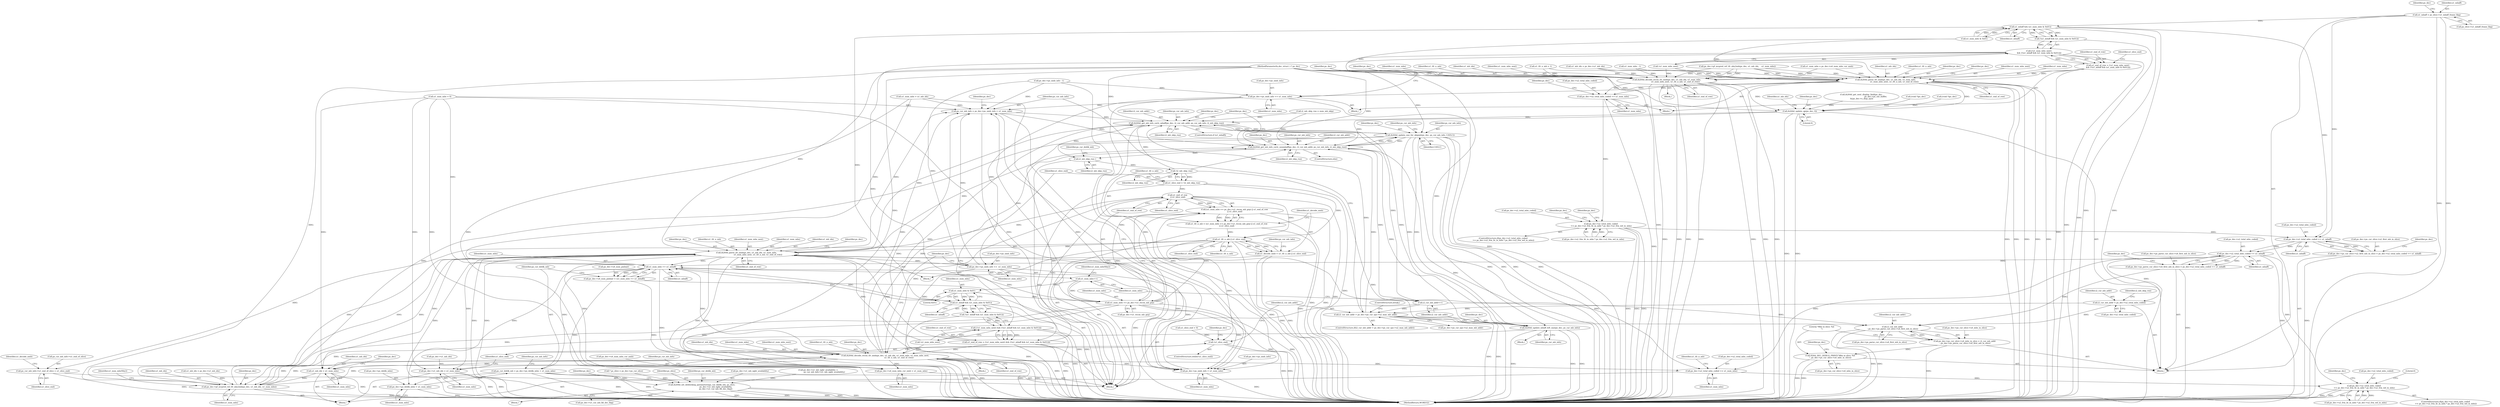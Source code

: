 digraph "0_Android_a78887bcffbc2995cf9ed72e0697acf560875e9e_1@pointer" {
"1000189" [label="(Call,u1_mbaff = ps_slice->u1_mbaff_frame_flag)"];
"1000638" [label="(Call,u1_mbaff && (u1_num_mbs & 0x01))"];
"1000637" [label="(Call,!(u1_mbaff && (u1_num_mbs & 0x01)))"];
"1000634" [label="(Call,(!u1_num_mbs_next)\n && (!(u1_mbaff && (u1_num_mbs & 0x01))))"];
"1000632" [label="(Call,u1_end_of_row = (!u1_num_mbs_next)\n && (!(u1_mbaff && (u1_num_mbs & 0x01))))"];
"1000659" [label="(Call,ih264d_parse_tfr_nmb(ps_dec, u1_mb_idx, u1_num_mbs,\n                            u1_num_mbs_next, u1_tfr_n_mb, u1_end_of_row))"];
"1000666" [label="(Call,ps_dec->ps_nmb_info += u1_num_mbs)"];
"1001008" [label="(Call,ps_cur_mb_info = ps_dec->ps_nmb_info + u1_num_mbs)"];
"1001056" [label="(Call,ih264d_get_mb_info_cavlc_mbaff(ps_dec, i2_cur_mb_addr, ps_cur_mb_info, i2_mb_skip_run))"];
"1001127" [label="(Call,ih264d_update_nnz_for_skipmb(ps_dec, ps_cur_mb_info, CAVLC))"];
"1001062" [label="(Call,ih264d_get_mb_info_cavlc_nonmbaff(ps_dec, i2_cur_mb_addr, ps_cur_mb_info, i2_mb_skip_run))"];
"1001143" [label="(Call,i2_mb_skip_run--)"];
"1001188" [label="(Call,!i2_mb_skip_run)"];
"1001186" [label="(Call,u1_slice_end = !i2_mb_skip_run)"];
"1001198" [label="(Call,u1_end_of_row\n || u1_slice_end)"];
"1001192" [label="(Call,(u1_num_mbs == ps_dec->u1_recon_mb_grp) || u1_end_of_row\n || u1_slice_end)"];
"1001190" [label="(Call,u1_tfr_n_mb = (u1_num_mbs == ps_dec->u1_recon_mb_grp) || u1_end_of_row\n || u1_slice_end)"];
"1001203" [label="(Call,u1_tfr_n_mb || u1_slice_end)"];
"1000995" [label="(Call,!u1_slice_end)"];
"1001201" [label="(Call,u1_decode_nmb = u1_tfr_n_mb || u1_slice_end)"];
"1001206" [label="(Call,ps_cur_mb_info->u1_end_of_slice = u1_slice_end)"];
"1001238" [label="(Call,ih264d_parse_tfr_nmb(ps_dec, u1_mb_idx, u1_num_mbs,\n                                     u1_num_mbs_next, u1_tfr_n_mb, u1_end_of_row))"];
"1001010" [label="(Call,ps_dec->ps_nmb_info + u1_num_mbs)"];
"1001015" [label="(Call,ps_dec->u4_num_mbs_cur_nmb = u1_num_mbs)"];
"1001029" [label="(Call,u1_num_mbs >> u1_mbaff)"];
"1001025" [label="(Call,ps_dec->u4_num_pmbair = (u1_num_mbs >> u1_mbaff))"];
"1001032" [label="(Call,ps_cur_deblk_mb = ps_dec->ps_deblk_mbn + u1_num_mbs)"];
"1001074" [label="(Call,ih264d_set_deblocking_parameters(ps_cur_deblk_mb, ps_slice,\n                                             ps_dec->u1_mb_ngbr_availablity,\n                                             ps_dec->u1_cur_mb_fld_dec_flag))"];
"1001034" [label="(Call,ps_dec->ps_deblk_mbn + u1_num_mbs)"];
"1001160" [label="(Call,u1_num_mbs++)"];
"1001183" [label="(Call,u1_num_mbs & 0x01)"];
"1001181" [label="(Call,u1_mbaff && (u1_num_mbs & 0x01))"];
"1001180" [label="(Call,!(u1_mbaff && (u1_num_mbs & 0x01)))"];
"1001177" [label="(Call,(!u1_num_mbs_next) && (!(u1_mbaff && (u1_num_mbs & 0x01))))"];
"1001175" [label="(Call,u1_end_of_row = (!u1_num_mbs_next) && (!(u1_mbaff && (u1_num_mbs & 0x01))))"];
"1001252" [label="(Call,ih264d_decode_recon_tfr_nmb(ps_dec, u1_mb_idx, u1_num_mbs, u1_num_mbs_next,\n                                            u1_tfr_n_mb, u1_end_of_row))"];
"1001259" [label="(Call,ps_dec->u2_total_mbs_coded += u1_num_mbs)"];
"1001331" [label="(Call,ps_dec->u2_total_mbs_coded\n >= ps_dec->u2_frm_ht_in_mbs * ps_dec->u2_frm_wd_in_mbs)"];
"1001269" [label="(Call,u1_mb_idx = u1_num_mbs)"];
"1001214" [label="(Call,ps_dec->pf_mvpred_ref_tfr_nby2mb(ps_dec, u1_mb_idx, u1_num_mbs))"];
"1001272" [label="(Call,ps_dec->u1_mb_idx = u1_num_mbs)"];
"1001193" [label="(Call,u1_num_mbs == ps_dec->u1_recon_mb_grp)"];
"1001245" [label="(Call,ps_dec->ps_nmb_info +=  u1_num_mbs)"];
"1001158" [label="(Call,i2_cur_mb_addr++)"];
"1001000" [label="(Call,i2_cur_mb_addr > ps_dec->ps_cur_sps->u2_max_mb_addr)"];
"1001288" [label="(Call,i2_cur_mb_addr\n - ps_dec->ps_parse_cur_slice->u4_first_mb_in_slice)"];
"1001282" [label="(Call,ps_dec->ps_cur_slice->u4_mbs_in_slice = i2_cur_mb_addr\n - ps_dec->ps_parse_cur_slice->u4_first_mb_in_slice)"];
"1001295" [label="(Call,H264_DEC_DEBUG_PRINT(\"Mbs in slice: %d\n\", ps_dec->ps_cur_slice->u4_mbs_in_slice))"];
"1001155" [label="(Call,ih264d_update_mbaff_left_nnz(ps_dec, ps_cur_mb_info))"];
"1000680" [label="(Call,ps_dec->u2_total_mbs_coded += u1_num_mbs)"];
"1000696" [label="(Call,ps_dec->u2_total_mbs_coded\n >= ps_dec->u2_frm_ht_in_mbs * ps_dec->u2_frm_wd_in_mbs)"];
"1000835" [label="(Call,ps_dec->u2_total_mbs_coded << u1_mbaff)"];
"1000829" [label="(Call,ps_dec->ps_cur_slice->u2_first_mb_in_slice = ps_dec->u2_total_mbs_coded << u1_mbaff)"];
"1000875" [label="(Call,ps_dec->u2_total_mbs_coded << u1_mbaff)"];
"1000869" [label="(Call,ps_dec->ps_parse_cur_slice->u4_first_mb_in_slice = ps_dec->u2_total_mbs_coded << u1_mbaff)"];
"1000986" [label="(Call,i2_cur_mb_addr = ps_dec->u2_total_mbs_coded)"];
"1000958" [label="(Call,ih264d_update_qp(ps_dec, 0))"];
"1000673" [label="(Call,ih264d_decode_recon_tfr_nmb(ps_dec, u1_mb_idx, u1_num_mbs,\n                            u1_num_mbs_next, u1_tfr_n_mb, u1_end_of_row))"];
"1001296" [label="(Literal,\"Mbs in slice: %d\n\")"];
"1000385" [label="(Call,ih264d_get_next_display_field(ps_dec,\n                                              ps_dec->ps_out_buffer,\n &(ps_dec->s_disp_op)))"];
"1001065" [label="(Identifier,ps_cur_mb_info)"];
"1001212" [label="(Identifier,u1_decode_nmb)"];
"1001192" [label="(Call,(u1_num_mbs == ps_dec->u1_recon_mb_grp) || u1_end_of_row\n || u1_slice_end)"];
"1000717" [label="(Identifier,ps_dec)"];
"1001256" [label="(Identifier,u1_num_mbs_next)"];
"1000646" [label="(Call,u1_tfr_n_mb = 1)"];
"1001206" [label="(Call,ps_cur_mb_info->u1_end_of_slice = u1_slice_end)"];
"1001159" [label="(Identifier,i2_cur_mb_addr)"];
"1001202" [label="(Identifier,u1_decode_nmb)"];
"1000681" [label="(Call,ps_dec->u2_total_mbs_coded)"];
"1001215" [label="(Identifier,ps_dec)"];
"1001144" [label="(Identifier,i2_mb_skip_run)"];
"1000661" [label="(Identifier,u1_mb_idx)"];
"1001130" [label="(Identifier,CAVLC)"];
"1000696" [label="(Call,ps_dec->u2_total_mbs_coded\n >= ps_dec->u2_frm_ht_in_mbs * ps_dec->u2_frm_wd_in_mbs)"];
"1000141" [label="(Call,u1_mb_idx = ps_dec->u1_mb_idx)"];
"1001240" [label="(Identifier,u1_mb_idx)"];
"1001252" [label="(Call,ih264d_decode_recon_tfr_nmb(ps_dec, u1_mb_idx, u1_num_mbs, u1_num_mbs_next,\n                                            u1_tfr_n_mb, u1_end_of_row))"];
"1000695" [label="(ControlStructure,if(ps_dec->u2_total_mbs_coded\n >= ps_dec->u2_frm_ht_in_mbs * ps_dec->u2_frm_wd_in_mbs))"];
"1001073" [label="(Block,)"];
"1000839" [label="(Identifier,u1_mbaff)"];
"1001064" [label="(Identifier,i2_cur_mb_addr)"];
"1001025" [label="(Call,ps_dec->u4_num_pmbair = (u1_num_mbs >> u1_mbaff))"];
"1001203" [label="(Call,u1_tfr_n_mb || u1_slice_end)"];
"1001208" [label="(Identifier,ps_cur_mb_info)"];
"1001274" [label="(Identifier,ps_dec)"];
"1000664" [label="(Identifier,u1_tfr_n_mb)"];
"1001214" [label="(Call,ps_dec->pf_mvpred_ref_tfr_nby2mb(ps_dec, u1_mb_idx, u1_num_mbs))"];
"1001074" [label="(Call,ih264d_set_deblocking_parameters(ps_cur_deblk_mb, ps_slice,\n                                             ps_dec->u1_mb_ngbr_availablity,\n                                             ps_dec->u1_cur_mb_fld_dec_flag))"];
"1001129" [label="(Identifier,ps_cur_mb_info)"];
"1001161" [label="(Identifier,u1_num_mbs)"];
"1001177" [label="(Call,(!u1_num_mbs_next) && (!(u1_mbaff && (u1_num_mbs & 0x01))))"];
"1000573" [label="(Call,ps_dec->u1_mb_ngbr_availablity =\n                    ps_cur_mb_info->u1_mb_ngbr_availablity)"];
"1000635" [label="(Call,!u1_num_mbs_next)"];
"1000541" [label="(Call,ps_dec->ps_nmb_info - 1)"];
"1001349" [label="(Literal,0)"];
"1000843" [label="(Identifier,ps_dec)"];
"1000678" [label="(Identifier,u1_tfr_n_mb)"];
"1001085" [label="(Identifier,ps_dec)"];
"1001175" [label="(Call,u1_end_of_row = (!u1_num_mbs_next) && (!(u1_mbaff && (u1_num_mbs & 0x01))))"];
"1000992" [label="(Identifier,i2_mb_skip_run)"];
"1001019" [label="(Identifier,u1_num_mbs)"];
"1001195" [label="(Call,ps_dec->u1_recon_mb_grp)"];
"1000634" [label="(Call,(!u1_num_mbs_next)\n && (!(u1_mbaff && (u1_num_mbs & 0x01))))"];
"1001063" [label="(Identifier,ps_dec)"];
"1000958" [label="(Call,ih264d_update_qp(ps_dec, 0))"];
"1000639" [label="(Identifier,u1_mbaff)"];
"1001002" [label="(Call,ps_dec->ps_cur_sps->u2_max_mb_addr)"];
"1001035" [label="(Call,ps_dec->ps_deblk_mbn)"];
"1000484" [label="(Call,(void *)ps_dec)"];
"1001157" [label="(Identifier,ps_cur_mb_info)"];
"1001204" [label="(Identifier,u1_tfr_n_mb)"];
"1001289" [label="(Identifier,i2_cur_mb_addr)"];
"1001350" [label="(MethodReturn,WORD32)"];
"1001057" [label="(Identifier,ps_dec)"];
"1001261" [label="(Identifier,ps_dec)"];
"1000675" [label="(Identifier,u1_mb_idx)"];
"1001014" [label="(Identifier,u1_num_mbs)"];
"1001245" [label="(Call,ps_dec->ps_nmb_info +=  u1_num_mbs)"];
"1001239" [label="(Identifier,ps_dec)"];
"1001259" [label="(Call,ps_dec->u2_total_mbs_coded += u1_num_mbs)"];
"1001295" [label="(Call,H264_DEC_DEBUG_PRINT(\"Mbs in slice: %d\n\", ps_dec->ps_cur_slice->u4_mbs_in_slice))"];
"1001237" [label="(Block,)"];
"1000637" [label="(Call,!(u1_mbaff && (u1_num_mbs & 0x01)))"];
"1001331" [label="(Call,ps_dec->u2_total_mbs_coded\n >= ps_dec->u2_frm_ht_in_mbs * ps_dec->u2_frm_wd_in_mbs)"];
"1000971" [label="(Call,u1_num_mbs = u1_mb_idx)"];
"1001246" [label="(Call,ps_dec->ps_nmb_info)"];
"1000700" [label="(Call,ps_dec->u2_frm_ht_in_mbs * ps_dec->u2_frm_wd_in_mbs)"];
"1001160" [label="(Call,u1_num_mbs++)"];
"1001243" [label="(Identifier,u1_tfr_n_mb)"];
"1001304" [label="(Identifier,ps_dec)"];
"1000962" [label="(Identifier,u1_mb_idx)"];
"1001265" [label="(Identifier,u1_tfr_n_mb)"];
"1001242" [label="(Identifier,u1_num_mbs_next)"];
"1000883" [label="(Identifier,ps_dec)"];
"1001345" [label="(Identifier,ps_dec)"];
"1000189" [label="(Call,u1_mbaff = ps_slice->u1_mbaff_frame_flag)"];
"1001060" [label="(Identifier,i2_mb_skip_run)"];
"1001244" [label="(Identifier,u1_end_of_row)"];
"1001022" [label="(Identifier,ps_cur_mb_info)"];
"1000164" [label="(Call,* ps_slice = ps_dec->ps_cur_slice)"];
"1000136" [label="(Block,)"];
"1000672" [label="(Block,)"];
"1001011" [label="(Call,ps_dec->ps_nmb_info)"];
"1001008" [label="(Call,ps_cur_mb_info = ps_dec->ps_nmb_info + u1_num_mbs)"];
"1000200" [label="(Identifier,ps_dec)"];
"1000876" [label="(Call,ps_dec->u2_total_mbs_coded)"];
"1001241" [label="(Identifier,u1_num_mbs)"];
"1001186" [label="(Call,u1_slice_end = !i2_mb_skip_run)"];
"1001076" [label="(Identifier,ps_slice)"];
"1001155" [label="(Call,ih264d_update_mbaff_left_nnz(ps_dec, ps_cur_mb_info))"];
"1001181" [label="(Call,u1_mbaff && (u1_num_mbs & 0x01))"];
"1001263" [label="(Identifier,u1_num_mbs)"];
"1000836" [label="(Call,ps_dec->u2_total_mbs_coded)"];
"1001066" [label="(Identifier,i2_mb_skip_run)"];
"1000959" [label="(Identifier,ps_dec)"];
"1000869" [label="(Call,ps_dec->ps_parse_cur_slice->u4_first_mb_in_slice = ps_dec->u2_total_mbs_coded << u1_mbaff)"];
"1000682" [label="(Identifier,ps_dec)"];
"1001134" [label="(Identifier,ps_cur_mb_info)"];
"1000994" [label="(ControlStructure,while(!u1_slice_end))"];
"1000644" [label="(Identifier,u1_slice_end)"];
"1001279" [label="(Identifier,ps_dec)"];
"1000830" [label="(Call,ps_dec->ps_cur_slice->u2_first_mb_in_slice)"];
"1000670" [label="(Identifier,u1_num_mbs)"];
"1000835" [label="(Call,ps_dec->u2_total_mbs_coded << u1_mbaff)"];
"1001185" [label="(Literal,0x01)"];
"1001187" [label="(Identifier,u1_slice_end)"];
"1000677" [label="(Identifier,u1_num_mbs_next)"];
"1000987" [label="(Identifier,i2_cur_mb_addr)"];
"1000658" [label="(Block,)"];
"1000870" [label="(Call,ps_dec->ps_parse_cur_slice->u4_first_mb_in_slice)"];
"1001080" [label="(Call,ps_dec->u1_cur_mb_fld_dec_flag)"];
"1000961" [label="(Call,u1_mb_idx = ps_dec->u1_mb_idx)"];
"1001191" [label="(Identifier,u1_tfr_n_mb)"];
"1001332" [label="(Call,ps_dec->u2_total_mbs_coded)"];
"1001062" [label="(Call,ih264d_get_mb_info_cavlc_nonmbaff(ps_dec, i2_cur_mb_addr, ps_cur_mb_info, i2_mb_skip_run))"];
"1001257" [label="(Identifier,u1_tfr_n_mb)"];
"1000710" [label="(Identifier,ps_dec)"];
"1001033" [label="(Identifier,ps_cur_deblk_mb)"];
"1001147" [label="(Identifier,ps_cur_deblk_mb)"];
"1001007" [label="(ControlStructure,break;)"];
"1001193" [label="(Call,u1_num_mbs == ps_dec->u1_recon_mb_grp)"];
"1001163" [label="(Identifier,u1_num_mbsNby2)"];
"1000130" [label="(MethodParameterIn,dec_struct_t * ps_dec)"];
"1001184" [label="(Identifier,u1_num_mbs)"];
"1001189" [label="(Identifier,i2_mb_skip_run)"];
"1000666" [label="(Call,ps_dec->ps_nmb_info += u1_num_mbs)"];
"1001330" [label="(ControlStructure,if(ps_dec->u2_total_mbs_coded\n >= ps_dec->u2_frm_ht_in_mbs * ps_dec->u2_frm_wd_in_mbs))"];
"1001009" [label="(Identifier,ps_cur_mb_info)"];
"1000529" [label="(Call,u1_num_mbs - 1)"];
"1001194" [label="(Identifier,u1_num_mbs)"];
"1000190" [label="(Identifier,u1_mbaff)"];
"1000995" [label="(Call,!u1_slice_end)"];
"1001217" [label="(Identifier,u1_num_mbs)"];
"1000875" [label="(Call,ps_dec->u2_total_mbs_coded << u1_mbaff)"];
"1001058" [label="(Identifier,i2_cur_mb_addr)"];
"1001251" [label="(Block,)"];
"1000829" [label="(Call,ps_dec->ps_cur_slice->u2_first_mb_in_slice = ps_dec->u2_total_mbs_coded << u1_mbaff)"];
"1001075" [label="(Identifier,ps_cur_deblk_mb)"];
"1001253" [label="(Identifier,ps_dec)"];
"1001210" [label="(Identifier,u1_slice_end)"];
"1001254" [label="(Identifier,u1_mb_idx)"];
"1001183" [label="(Call,u1_num_mbs & 0x01)"];
"1001270" [label="(Identifier,u1_mb_idx)"];
"1000996" [label="(Identifier,u1_slice_end)"];
"1001178" [label="(Call,!u1_num_mbs_next)"];
"1001026" [label="(Call,ps_dec->u4_num_pmbair)"];
"1001249" [label="(Identifier,u1_num_mbs)"];
"1000988" [label="(Call,ps_dec->u2_total_mbs_coded)"];
"1001276" [label="(Identifier,u1_num_mbs)"];
"1001238" [label="(Call,ih264d_parse_tfr_nmb(ps_dec, u1_mb_idx, u1_num_mbs,\n                                     u1_num_mbs_next, u1_tfr_n_mb, u1_end_of_row))"];
"1001015" [label="(Call,ps_dec->u4_num_mbs_cur_nmb = u1_num_mbs)"];
"1001199" [label="(Identifier,u1_end_of_row)"];
"1001205" [label="(Identifier,u1_slice_end)"];
"1001128" [label="(Identifier,ps_dec)"];
"1000999" [label="(ControlStructure,if(i2_cur_mb_addr > ps_dec->ps_cur_sps->u2_max_mb_addr))"];
"1001056" [label="(Call,ih264d_get_mb_info_cavlc_mbaff(ps_dec, i2_cur_mb_addr, ps_cur_mb_info, i2_mb_skip_run))"];
"1000679" [label="(Identifier,u1_end_of_row)"];
"1000665" [label="(Identifier,u1_end_of_row)"];
"1001207" [label="(Call,ps_cur_mb_info->u1_end_of_slice)"];
"1001247" [label="(Identifier,ps_dec)"];
"1001041" [label="(Identifier,ps_cur_mb_info)"];
"1001077" [label="(Call,ps_dec->u1_mb_ngbr_availablity)"];
"1001176" [label="(Identifier,u1_end_of_row)"];
"1001288" [label="(Call,i2_cur_mb_addr\n - ps_dec->ps_parse_cur_slice->u4_first_mb_in_slice)"];
"1001260" [label="(Call,ps_dec->u2_total_mbs_coded)"];
"1001297" [label="(Call,ps_dec->ps_cur_slice->u4_mbs_in_slice)"];
"1001290" [label="(Call,ps_dec->ps_parse_cur_slice->u4_first_mb_in_slice)"];
"1001054" [label="(ControlStructure,if (u1_mbaff))"];
"1000974" [label="(Call,u1_slice_end = 0)"];
"1000684" [label="(Identifier,u1_num_mbs)"];
"1001283" [label="(Call,ps_dec->ps_cur_slice->u4_mbs_in_slice)"];
"1001127" [label="(Call,ih264d_update_nnz_for_skipmb(ps_dec, ps_cur_mb_info, CAVLC))"];
"1000997" [label="(Block,)"];
"1000663" [label="(Identifier,u1_num_mbs_next)"];
"1000662" [label="(Identifier,u1_num_mbs)"];
"1001271" [label="(Identifier,u1_num_mbs)"];
"1001198" [label="(Call,u1_end_of_row\n || u1_slice_end)"];
"1000697" [label="(Call,ps_dec->u2_total_mbs_coded)"];
"1000680" [label="(Call,ps_dec->u2_total_mbs_coded += u1_num_mbs)"];
"1001038" [label="(Identifier,u1_num_mbs)"];
"1000515" [label="(Call,u1_num_mbs = ps_dec->u4_num_mbs_cur_nmb)"];
"1000612" [label="(Call,ps_dec->pf_mvpred_ref_tfr_nby2mb(ps_dec, u1_mb_idx,    u1_num_mbs))"];
"1001061" [label="(ControlStructure,else)"];
"1000667" [label="(Call,ps_dec->ps_nmb_info)"];
"1000674" [label="(Identifier,ps_dec)"];
"1001201" [label="(Call,u1_decode_nmb = u1_tfr_n_mb || u1_slice_end)"];
"1001180" [label="(Call,!(u1_mbaff && (u1_num_mbs & 0x01)))"];
"1001017" [label="(Identifier,ps_dec)"];
"1001059" [label="(Identifier,ps_cur_mb_info)"];
"1000633" [label="(Identifier,u1_end_of_row)"];
"1001216" [label="(Identifier,u1_mb_idx)"];
"1000960" [label="(Literal,0)"];
"1001255" [label="(Identifier,u1_num_mbs)"];
"1000191" [label="(Call,ps_slice->u1_mbaff_frame_flag)"];
"1001034" [label="(Call,ps_dec->ps_deblk_mbn + u1_num_mbs)"];
"1001335" [label="(Call,ps_dec->u2_frm_ht_in_mbs * ps_dec->u2_frm_wd_in_mbs)"];
"1001190" [label="(Call,u1_tfr_n_mb = (u1_num_mbs == ps_dec->u1_recon_mb_grp) || u1_end_of_row\n || u1_slice_end)"];
"1000660" [label="(Identifier,ps_dec)"];
"1001032" [label="(Call,ps_cur_deblk_mb = ps_dec->ps_deblk_mbn + u1_num_mbs)"];
"1001272" [label="(Call,ps_dec->u1_mb_idx = u1_num_mbs)"];
"1001219" [label="(Identifier,u1_num_mbsNby2)"];
"1001156" [label="(Identifier,ps_dec)"];
"1001158" [label="(Call,i2_cur_mb_addr++)"];
"1001269" [label="(Call,u1_mb_idx = u1_num_mbs)"];
"1001029" [label="(Call,u1_num_mbs >> u1_mbaff)"];
"1001282" [label="(Call,ps_dec->ps_cur_slice->u4_mbs_in_slice = i2_cur_mb_addr\n - ps_dec->ps_parse_cur_slice->u4_first_mb_in_slice)"];
"1001001" [label="(Identifier,i2_cur_mb_addr)"];
"1000879" [label="(Identifier,u1_mbaff)"];
"1001266" [label="(Call,u1_num_mbs = 0)"];
"1001200" [label="(Identifier,u1_slice_end)"];
"1000638" [label="(Call,u1_mbaff && (u1_num_mbs & 0x01))"];
"1000632" [label="(Call,u1_end_of_row = (!u1_num_mbs_next)\n && (!(u1_mbaff && (u1_num_mbs & 0x01))))"];
"1001182" [label="(Identifier,u1_mbaff)"];
"1001154" [label="(Block,)"];
"1000991" [label="(Call,i2_mb_skip_run = num_mb_skip)"];
"1000986" [label="(Call,i2_cur_mb_addr = ps_dec->u2_total_mbs_coded)"];
"1000659" [label="(Call,ih264d_parse_tfr_nmb(ps_dec, u1_mb_idx, u1_num_mbs,\n                            u1_num_mbs_next, u1_tfr_n_mb, u1_end_of_row))"];
"1000676" [label="(Identifier,u1_num_mbs)"];
"1001000" [label="(Call,i2_cur_mb_addr > ps_dec->ps_cur_sps->u2_max_mb_addr)"];
"1001016" [label="(Call,ps_dec->u4_num_mbs_cur_nmb)"];
"1001143" [label="(Call,i2_mb_skip_run--)"];
"1001031" [label="(Identifier,u1_mbaff)"];
"1001030" [label="(Identifier,u1_num_mbs)"];
"1000598" [label="(Block,)"];
"1001213" [label="(Block,)"];
"1001010" [label="(Call,ps_dec->ps_nmb_info + u1_num_mbs)"];
"1001258" [label="(Identifier,u1_end_of_row)"];
"1000440" [label="(Call,(void *)ps_dec)"];
"1001273" [label="(Call,ps_dec->u1_mb_idx)"];
"1000673" [label="(Call,ih264d_decode_recon_tfr_nmb(ps_dec, u1_mb_idx, u1_num_mbs,\n                            u1_num_mbs_next, u1_tfr_n_mb, u1_end_of_row))"];
"1000640" [label="(Call,u1_num_mbs & 0x01)"];
"1000668" [label="(Identifier,ps_dec)"];
"1001188" [label="(Call,!i2_mb_skip_run)"];
"1001070" [label="(Identifier,ps_dec)"];
"1000687" [label="(Identifier,ps_dec)"];
"1000189" -> "1000136"  [label="AST: "];
"1000189" -> "1000191"  [label="CFG: "];
"1000190" -> "1000189"  [label="AST: "];
"1000191" -> "1000189"  [label="AST: "];
"1000200" -> "1000189"  [label="CFG: "];
"1000189" -> "1001350"  [label="DDG: "];
"1000189" -> "1001350"  [label="DDG: "];
"1000189" -> "1000638"  [label="DDG: "];
"1000189" -> "1000835"  [label="DDG: "];
"1000638" -> "1000637"  [label="AST: "];
"1000638" -> "1000639"  [label="CFG: "];
"1000638" -> "1000640"  [label="CFG: "];
"1000639" -> "1000638"  [label="AST: "];
"1000640" -> "1000638"  [label="AST: "];
"1000637" -> "1000638"  [label="CFG: "];
"1000638" -> "1001350"  [label="DDG: "];
"1000638" -> "1001350"  [label="DDG: "];
"1000638" -> "1000637"  [label="DDG: "];
"1000638" -> "1000637"  [label="DDG: "];
"1000640" -> "1000638"  [label="DDG: "];
"1000640" -> "1000638"  [label="DDG: "];
"1000638" -> "1000835"  [label="DDG: "];
"1000638" -> "1001181"  [label="DDG: "];
"1000637" -> "1000634"  [label="AST: "];
"1000634" -> "1000637"  [label="CFG: "];
"1000637" -> "1001350"  [label="DDG: "];
"1000637" -> "1000634"  [label="DDG: "];
"1000634" -> "1000632"  [label="AST: "];
"1000634" -> "1000635"  [label="CFG: "];
"1000635" -> "1000634"  [label="AST: "];
"1000632" -> "1000634"  [label="CFG: "];
"1000634" -> "1001350"  [label="DDG: "];
"1000634" -> "1001350"  [label="DDG: "];
"1000634" -> "1000632"  [label="DDG: "];
"1000634" -> "1000632"  [label="DDG: "];
"1000635" -> "1000634"  [label="DDG: "];
"1000634" -> "1001177"  [label="DDG: "];
"1000632" -> "1000598"  [label="AST: "];
"1000633" -> "1000632"  [label="AST: "];
"1000644" -> "1000632"  [label="CFG: "];
"1000632" -> "1001350"  [label="DDG: "];
"1000632" -> "1000659"  [label="DDG: "];
"1000632" -> "1000673"  [label="DDG: "];
"1000659" -> "1000658"  [label="AST: "];
"1000659" -> "1000665"  [label="CFG: "];
"1000660" -> "1000659"  [label="AST: "];
"1000661" -> "1000659"  [label="AST: "];
"1000662" -> "1000659"  [label="AST: "];
"1000663" -> "1000659"  [label="AST: "];
"1000664" -> "1000659"  [label="AST: "];
"1000665" -> "1000659"  [label="AST: "];
"1000668" -> "1000659"  [label="CFG: "];
"1000659" -> "1001350"  [label="DDG: "];
"1000659" -> "1001350"  [label="DDG: "];
"1000659" -> "1001350"  [label="DDG: "];
"1000659" -> "1001350"  [label="DDG: "];
"1000659" -> "1001350"  [label="DDG: "];
"1000659" -> "1001350"  [label="DDG: "];
"1000612" -> "1000659"  [label="DDG: "];
"1000612" -> "1000659"  [label="DDG: "];
"1000612" -> "1000659"  [label="DDG: "];
"1000130" -> "1000659"  [label="DDG: "];
"1000141" -> "1000659"  [label="DDG: "];
"1000640" -> "1000659"  [label="DDG: "];
"1000515" -> "1000659"  [label="DDG: "];
"1000529" -> "1000659"  [label="DDG: "];
"1000635" -> "1000659"  [label="DDG: "];
"1000646" -> "1000659"  [label="DDG: "];
"1000659" -> "1000666"  [label="DDG: "];
"1000659" -> "1000680"  [label="DDG: "];
"1000659" -> "1000958"  [label="DDG: "];
"1000666" -> "1000658"  [label="AST: "];
"1000666" -> "1000670"  [label="CFG: "];
"1000667" -> "1000666"  [label="AST: "];
"1000670" -> "1000666"  [label="AST: "];
"1000682" -> "1000666"  [label="CFG: "];
"1000666" -> "1001350"  [label="DDG: "];
"1000541" -> "1000666"  [label="DDG: "];
"1000666" -> "1001008"  [label="DDG: "];
"1000666" -> "1001010"  [label="DDG: "];
"1000666" -> "1001245"  [label="DDG: "];
"1001008" -> "1000997"  [label="AST: "];
"1001008" -> "1001010"  [label="CFG: "];
"1001009" -> "1001008"  [label="AST: "];
"1001010" -> "1001008"  [label="AST: "];
"1001017" -> "1001008"  [label="CFG: "];
"1001008" -> "1001350"  [label="DDG: "];
"1001245" -> "1001008"  [label="DDG: "];
"1000541" -> "1001008"  [label="DDG: "];
"1000971" -> "1001008"  [label="DDG: "];
"1001193" -> "1001008"  [label="DDG: "];
"1001266" -> "1001008"  [label="DDG: "];
"1001252" -> "1001008"  [label="DDG: "];
"1001238" -> "1001008"  [label="DDG: "];
"1001008" -> "1001056"  [label="DDG: "];
"1001008" -> "1001062"  [label="DDG: "];
"1001056" -> "1001054"  [label="AST: "];
"1001056" -> "1001060"  [label="CFG: "];
"1001057" -> "1001056"  [label="AST: "];
"1001058" -> "1001056"  [label="AST: "];
"1001059" -> "1001056"  [label="AST: "];
"1001060" -> "1001056"  [label="AST: "];
"1001070" -> "1001056"  [label="CFG: "];
"1001056" -> "1001350"  [label="DDG: "];
"1001252" -> "1001056"  [label="DDG: "];
"1001155" -> "1001056"  [label="DDG: "];
"1001238" -> "1001056"  [label="DDG: "];
"1001127" -> "1001056"  [label="DDG: "];
"1000958" -> "1001056"  [label="DDG: "];
"1000130" -> "1001056"  [label="DDG: "];
"1001000" -> "1001056"  [label="DDG: "];
"1001188" -> "1001056"  [label="DDG: "];
"1000991" -> "1001056"  [label="DDG: "];
"1001056" -> "1001127"  [label="DDG: "];
"1001056" -> "1001127"  [label="DDG: "];
"1001056" -> "1001143"  [label="DDG: "];
"1001056" -> "1001158"  [label="DDG: "];
"1001127" -> "1000997"  [label="AST: "];
"1001127" -> "1001130"  [label="CFG: "];
"1001128" -> "1001127"  [label="AST: "];
"1001129" -> "1001127"  [label="AST: "];
"1001130" -> "1001127"  [label="AST: "];
"1001134" -> "1001127"  [label="CFG: "];
"1001127" -> "1001350"  [label="DDG: "];
"1001127" -> "1001350"  [label="DDG: "];
"1001127" -> "1001350"  [label="DDG: "];
"1001127" -> "1001350"  [label="DDG: "];
"1001127" -> "1001062"  [label="DDG: "];
"1001062" -> "1001127"  [label="DDG: "];
"1001062" -> "1001127"  [label="DDG: "];
"1000130" -> "1001127"  [label="DDG: "];
"1001127" -> "1001155"  [label="DDG: "];
"1001127" -> "1001155"  [label="DDG: "];
"1001127" -> "1001214"  [label="DDG: "];
"1001062" -> "1001061"  [label="AST: "];
"1001062" -> "1001066"  [label="CFG: "];
"1001063" -> "1001062"  [label="AST: "];
"1001064" -> "1001062"  [label="AST: "];
"1001065" -> "1001062"  [label="AST: "];
"1001066" -> "1001062"  [label="AST: "];
"1001070" -> "1001062"  [label="CFG: "];
"1001062" -> "1001350"  [label="DDG: "];
"1001252" -> "1001062"  [label="DDG: "];
"1001155" -> "1001062"  [label="DDG: "];
"1001238" -> "1001062"  [label="DDG: "];
"1000958" -> "1001062"  [label="DDG: "];
"1000130" -> "1001062"  [label="DDG: "];
"1001000" -> "1001062"  [label="DDG: "];
"1001188" -> "1001062"  [label="DDG: "];
"1000991" -> "1001062"  [label="DDG: "];
"1001062" -> "1001143"  [label="DDG: "];
"1001062" -> "1001158"  [label="DDG: "];
"1001143" -> "1000997"  [label="AST: "];
"1001143" -> "1001144"  [label="CFG: "];
"1001144" -> "1001143"  [label="AST: "];
"1001147" -> "1001143"  [label="CFG: "];
"1001143" -> "1001188"  [label="DDG: "];
"1001188" -> "1001186"  [label="AST: "];
"1001188" -> "1001189"  [label="CFG: "];
"1001189" -> "1001188"  [label="AST: "];
"1001186" -> "1001188"  [label="CFG: "];
"1001188" -> "1001350"  [label="DDG: "];
"1001188" -> "1001186"  [label="DDG: "];
"1001186" -> "1000997"  [label="AST: "];
"1001187" -> "1001186"  [label="AST: "];
"1001191" -> "1001186"  [label="CFG: "];
"1001186" -> "1001350"  [label="DDG: "];
"1001186" -> "1001198"  [label="DDG: "];
"1001186" -> "1001203"  [label="DDG: "];
"1001198" -> "1001192"  [label="AST: "];
"1001198" -> "1001199"  [label="CFG: "];
"1001198" -> "1001200"  [label="CFG: "];
"1001199" -> "1001198"  [label="AST: "];
"1001200" -> "1001198"  [label="AST: "];
"1001192" -> "1001198"  [label="CFG: "];
"1001198" -> "1001350"  [label="DDG: "];
"1001198" -> "1001192"  [label="DDG: "];
"1001198" -> "1001192"  [label="DDG: "];
"1001175" -> "1001198"  [label="DDG: "];
"1001198" -> "1001203"  [label="DDG: "];
"1001198" -> "1001238"  [label="DDG: "];
"1001198" -> "1001252"  [label="DDG: "];
"1001192" -> "1001190"  [label="AST: "];
"1001192" -> "1001193"  [label="CFG: "];
"1001193" -> "1001192"  [label="AST: "];
"1001190" -> "1001192"  [label="CFG: "];
"1001192" -> "1001350"  [label="DDG: "];
"1001192" -> "1001350"  [label="DDG: "];
"1001192" -> "1001190"  [label="DDG: "];
"1001192" -> "1001190"  [label="DDG: "];
"1001193" -> "1001192"  [label="DDG: "];
"1001193" -> "1001192"  [label="DDG: "];
"1001190" -> "1000997"  [label="AST: "];
"1001191" -> "1001190"  [label="AST: "];
"1001202" -> "1001190"  [label="CFG: "];
"1001190" -> "1001350"  [label="DDG: "];
"1001190" -> "1001203"  [label="DDG: "];
"1001203" -> "1001201"  [label="AST: "];
"1001203" -> "1001204"  [label="CFG: "];
"1001203" -> "1001205"  [label="CFG: "];
"1001204" -> "1001203"  [label="AST: "];
"1001205" -> "1001203"  [label="AST: "];
"1001201" -> "1001203"  [label="CFG: "];
"1001203" -> "1001350"  [label="DDG: "];
"1001203" -> "1000995"  [label="DDG: "];
"1001203" -> "1001201"  [label="DDG: "];
"1001203" -> "1001201"  [label="DDG: "];
"1001203" -> "1001206"  [label="DDG: "];
"1001203" -> "1001238"  [label="DDG: "];
"1001203" -> "1001252"  [label="DDG: "];
"1000995" -> "1000994"  [label="AST: "];
"1000995" -> "1000996"  [label="CFG: "];
"1000996" -> "1000995"  [label="AST: "];
"1001001" -> "1000995"  [label="CFG: "];
"1001279" -> "1000995"  [label="CFG: "];
"1000995" -> "1001350"  [label="DDG: "];
"1000995" -> "1001350"  [label="DDG: "];
"1000974" -> "1000995"  [label="DDG: "];
"1001201" -> "1000997"  [label="AST: "];
"1001202" -> "1001201"  [label="AST: "];
"1001208" -> "1001201"  [label="CFG: "];
"1001201" -> "1001350"  [label="DDG: "];
"1001201" -> "1001350"  [label="DDG: "];
"1001206" -> "1000997"  [label="AST: "];
"1001206" -> "1001210"  [label="CFG: "];
"1001207" -> "1001206"  [label="AST: "];
"1001210" -> "1001206"  [label="AST: "];
"1001212" -> "1001206"  [label="CFG: "];
"1001206" -> "1001350"  [label="DDG: "];
"1001238" -> "1001237"  [label="AST: "];
"1001238" -> "1001244"  [label="CFG: "];
"1001239" -> "1001238"  [label="AST: "];
"1001240" -> "1001238"  [label="AST: "];
"1001241" -> "1001238"  [label="AST: "];
"1001242" -> "1001238"  [label="AST: "];
"1001243" -> "1001238"  [label="AST: "];
"1001244" -> "1001238"  [label="AST: "];
"1001247" -> "1001238"  [label="CFG: "];
"1001238" -> "1001350"  [label="DDG: "];
"1001238" -> "1001350"  [label="DDG: "];
"1001238" -> "1001350"  [label="DDG: "];
"1001238" -> "1001350"  [label="DDG: "];
"1001238" -> "1001350"  [label="DDG: "];
"1001238" -> "1001010"  [label="DDG: "];
"1001238" -> "1001015"  [label="DDG: "];
"1001238" -> "1001029"  [label="DDG: "];
"1001214" -> "1001238"  [label="DDG: "];
"1001214" -> "1001238"  [label="DDG: "];
"1001214" -> "1001238"  [label="DDG: "];
"1000130" -> "1001238"  [label="DDG: "];
"1001178" -> "1001238"  [label="DDG: "];
"1001175" -> "1001238"  [label="DDG: "];
"1001238" -> "1001245"  [label="DDG: "];
"1001238" -> "1001259"  [label="DDG: "];
"1001238" -> "1001269"  [label="DDG: "];
"1001238" -> "1001272"  [label="DDG: "];
"1001010" -> "1001014"  [label="CFG: "];
"1001011" -> "1001010"  [label="AST: "];
"1001014" -> "1001010"  [label="AST: "];
"1001010" -> "1001350"  [label="DDG: "];
"1001245" -> "1001010"  [label="DDG: "];
"1000541" -> "1001010"  [label="DDG: "];
"1000971" -> "1001010"  [label="DDG: "];
"1001193" -> "1001010"  [label="DDG: "];
"1001266" -> "1001010"  [label="DDG: "];
"1001252" -> "1001010"  [label="DDG: "];
"1001015" -> "1000997"  [label="AST: "];
"1001015" -> "1001019"  [label="CFG: "];
"1001016" -> "1001015"  [label="AST: "];
"1001019" -> "1001015"  [label="AST: "];
"1001022" -> "1001015"  [label="CFG: "];
"1000971" -> "1001015"  [label="DDG: "];
"1001193" -> "1001015"  [label="DDG: "];
"1001266" -> "1001015"  [label="DDG: "];
"1001252" -> "1001015"  [label="DDG: "];
"1001029" -> "1001025"  [label="AST: "];
"1001029" -> "1001031"  [label="CFG: "];
"1001030" -> "1001029"  [label="AST: "];
"1001031" -> "1001029"  [label="AST: "];
"1001025" -> "1001029"  [label="CFG: "];
"1001029" -> "1001350"  [label="DDG: "];
"1001029" -> "1001025"  [label="DDG: "];
"1001029" -> "1001025"  [label="DDG: "];
"1000971" -> "1001029"  [label="DDG: "];
"1001193" -> "1001029"  [label="DDG: "];
"1001266" -> "1001029"  [label="DDG: "];
"1001252" -> "1001029"  [label="DDG: "];
"1001181" -> "1001029"  [label="DDG: "];
"1000875" -> "1001029"  [label="DDG: "];
"1001029" -> "1001032"  [label="DDG: "];
"1001029" -> "1001034"  [label="DDG: "];
"1001029" -> "1001160"  [label="DDG: "];
"1001029" -> "1001181"  [label="DDG: "];
"1001025" -> "1000997"  [label="AST: "];
"1001026" -> "1001025"  [label="AST: "];
"1001033" -> "1001025"  [label="CFG: "];
"1001025" -> "1001350"  [label="DDG: "];
"1001025" -> "1001350"  [label="DDG: "];
"1001032" -> "1000997"  [label="AST: "];
"1001032" -> "1001034"  [label="CFG: "];
"1001033" -> "1001032"  [label="AST: "];
"1001034" -> "1001032"  [label="AST: "];
"1001041" -> "1001032"  [label="CFG: "];
"1001032" -> "1001350"  [label="DDG: "];
"1001032" -> "1001350"  [label="DDG: "];
"1001032" -> "1001074"  [label="DDG: "];
"1001074" -> "1001073"  [label="AST: "];
"1001074" -> "1001080"  [label="CFG: "];
"1001075" -> "1001074"  [label="AST: "];
"1001076" -> "1001074"  [label="AST: "];
"1001077" -> "1001074"  [label="AST: "];
"1001080" -> "1001074"  [label="AST: "];
"1001085" -> "1001074"  [label="CFG: "];
"1001074" -> "1001350"  [label="DDG: "];
"1001074" -> "1001350"  [label="DDG: "];
"1001074" -> "1001350"  [label="DDG: "];
"1001074" -> "1001350"  [label="DDG: "];
"1001074" -> "1001350"  [label="DDG: "];
"1000164" -> "1001074"  [label="DDG: "];
"1000573" -> "1001074"  [label="DDG: "];
"1001034" -> "1001038"  [label="CFG: "];
"1001035" -> "1001034"  [label="AST: "];
"1001038" -> "1001034"  [label="AST: "];
"1001034" -> "1001350"  [label="DDG: "];
"1001160" -> "1000997"  [label="AST: "];
"1001160" -> "1001161"  [label="CFG: "];
"1001161" -> "1001160"  [label="AST: "];
"1001163" -> "1001160"  [label="CFG: "];
"1001160" -> "1001183"  [label="DDG: "];
"1001160" -> "1001193"  [label="DDG: "];
"1001183" -> "1001181"  [label="AST: "];
"1001183" -> "1001185"  [label="CFG: "];
"1001184" -> "1001183"  [label="AST: "];
"1001185" -> "1001183"  [label="AST: "];
"1001181" -> "1001183"  [label="CFG: "];
"1001183" -> "1001181"  [label="DDG: "];
"1001183" -> "1001181"  [label="DDG: "];
"1001183" -> "1001193"  [label="DDG: "];
"1001181" -> "1001180"  [label="AST: "];
"1001181" -> "1001182"  [label="CFG: "];
"1001182" -> "1001181"  [label="AST: "];
"1001180" -> "1001181"  [label="CFG: "];
"1001181" -> "1001350"  [label="DDG: "];
"1001181" -> "1001350"  [label="DDG: "];
"1001181" -> "1001180"  [label="DDG: "];
"1001181" -> "1001180"  [label="DDG: "];
"1001180" -> "1001177"  [label="AST: "];
"1001177" -> "1001180"  [label="CFG: "];
"1001180" -> "1001350"  [label="DDG: "];
"1001180" -> "1001177"  [label="DDG: "];
"1001177" -> "1001175"  [label="AST: "];
"1001177" -> "1001178"  [label="CFG: "];
"1001178" -> "1001177"  [label="AST: "];
"1001175" -> "1001177"  [label="CFG: "];
"1001177" -> "1001350"  [label="DDG: "];
"1001177" -> "1001350"  [label="DDG: "];
"1001177" -> "1001175"  [label="DDG: "];
"1001177" -> "1001175"  [label="DDG: "];
"1001178" -> "1001177"  [label="DDG: "];
"1001175" -> "1000997"  [label="AST: "];
"1001176" -> "1001175"  [label="AST: "];
"1001187" -> "1001175"  [label="CFG: "];
"1001175" -> "1001350"  [label="DDG: "];
"1001175" -> "1001350"  [label="DDG: "];
"1001175" -> "1001252"  [label="DDG: "];
"1001252" -> "1001251"  [label="AST: "];
"1001252" -> "1001258"  [label="CFG: "];
"1001253" -> "1001252"  [label="AST: "];
"1001254" -> "1001252"  [label="AST: "];
"1001255" -> "1001252"  [label="AST: "];
"1001256" -> "1001252"  [label="AST: "];
"1001257" -> "1001252"  [label="AST: "];
"1001258" -> "1001252"  [label="AST: "];
"1001261" -> "1001252"  [label="CFG: "];
"1001252" -> "1001350"  [label="DDG: "];
"1001252" -> "1001350"  [label="DDG: "];
"1001252" -> "1001350"  [label="DDG: "];
"1001252" -> "1001350"  [label="DDG: "];
"1001252" -> "1001350"  [label="DDG: "];
"1001214" -> "1001252"  [label="DDG: "];
"1001214" -> "1001252"  [label="DDG: "];
"1001214" -> "1001252"  [label="DDG: "];
"1000130" -> "1001252"  [label="DDG: "];
"1001178" -> "1001252"  [label="DDG: "];
"1001252" -> "1001259"  [label="DDG: "];
"1001252" -> "1001269"  [label="DDG: "];
"1001252" -> "1001272"  [label="DDG: "];
"1001259" -> "1001213"  [label="AST: "];
"1001259" -> "1001263"  [label="CFG: "];
"1001260" -> "1001259"  [label="AST: "];
"1001263" -> "1001259"  [label="AST: "];
"1001265" -> "1001259"  [label="CFG: "];
"1000875" -> "1001259"  [label="DDG: "];
"1001259" -> "1001331"  [label="DDG: "];
"1001331" -> "1001330"  [label="AST: "];
"1001331" -> "1001335"  [label="CFG: "];
"1001332" -> "1001331"  [label="AST: "];
"1001335" -> "1001331"  [label="AST: "];
"1001345" -> "1001331"  [label="CFG: "];
"1001349" -> "1001331"  [label="CFG: "];
"1001331" -> "1001350"  [label="DDG: "];
"1001331" -> "1001350"  [label="DDG: "];
"1001331" -> "1001350"  [label="DDG: "];
"1000875" -> "1001331"  [label="DDG: "];
"1001335" -> "1001331"  [label="DDG: "];
"1001335" -> "1001331"  [label="DDG: "];
"1001269" -> "1001213"  [label="AST: "];
"1001269" -> "1001271"  [label="CFG: "];
"1001270" -> "1001269"  [label="AST: "];
"1001271" -> "1001269"  [label="AST: "];
"1001274" -> "1001269"  [label="CFG: "];
"1001269" -> "1001350"  [label="DDG: "];
"1001269" -> "1001214"  [label="DDG: "];
"1001266" -> "1001269"  [label="DDG: "];
"1001214" -> "1001213"  [label="AST: "];
"1001214" -> "1001217"  [label="CFG: "];
"1001215" -> "1001214"  [label="AST: "];
"1001216" -> "1001214"  [label="AST: "];
"1001217" -> "1001214"  [label="AST: "];
"1001219" -> "1001214"  [label="CFG: "];
"1001214" -> "1001350"  [label="DDG: "];
"1001155" -> "1001214"  [label="DDG: "];
"1000130" -> "1001214"  [label="DDG: "];
"1000961" -> "1001214"  [label="DDG: "];
"1001193" -> "1001214"  [label="DDG: "];
"1001272" -> "1001213"  [label="AST: "];
"1001272" -> "1001276"  [label="CFG: "];
"1001273" -> "1001272"  [label="AST: "];
"1001276" -> "1001272"  [label="AST: "];
"1000996" -> "1001272"  [label="CFG: "];
"1001272" -> "1001350"  [label="DDG: "];
"1001272" -> "1001350"  [label="DDG: "];
"1001266" -> "1001272"  [label="DDG: "];
"1001193" -> "1001195"  [label="CFG: "];
"1001194" -> "1001193"  [label="AST: "];
"1001195" -> "1001193"  [label="AST: "];
"1001199" -> "1001193"  [label="CFG: "];
"1001193" -> "1001350"  [label="DDG: "];
"1001193" -> "1001350"  [label="DDG: "];
"1001245" -> "1001237"  [label="AST: "];
"1001245" -> "1001249"  [label="CFG: "];
"1001246" -> "1001245"  [label="AST: "];
"1001249" -> "1001245"  [label="AST: "];
"1001261" -> "1001245"  [label="CFG: "];
"1001245" -> "1001350"  [label="DDG: "];
"1000541" -> "1001245"  [label="DDG: "];
"1001158" -> "1000997"  [label="AST: "];
"1001158" -> "1001159"  [label="CFG: "];
"1001159" -> "1001158"  [label="AST: "];
"1001161" -> "1001158"  [label="CFG: "];
"1001158" -> "1001000"  [label="DDG: "];
"1001158" -> "1001288"  [label="DDG: "];
"1001000" -> "1000999"  [label="AST: "];
"1001000" -> "1001002"  [label="CFG: "];
"1001001" -> "1001000"  [label="AST: "];
"1001002" -> "1001000"  [label="AST: "];
"1001007" -> "1001000"  [label="CFG: "];
"1001009" -> "1001000"  [label="CFG: "];
"1001000" -> "1001350"  [label="DDG: "];
"1001000" -> "1001350"  [label="DDG: "];
"1000986" -> "1001000"  [label="DDG: "];
"1001000" -> "1001288"  [label="DDG: "];
"1001288" -> "1001282"  [label="AST: "];
"1001288" -> "1001290"  [label="CFG: "];
"1001289" -> "1001288"  [label="AST: "];
"1001290" -> "1001288"  [label="AST: "];
"1001282" -> "1001288"  [label="CFG: "];
"1001288" -> "1001350"  [label="DDG: "];
"1001288" -> "1001350"  [label="DDG: "];
"1001288" -> "1001282"  [label="DDG: "];
"1001288" -> "1001282"  [label="DDG: "];
"1000986" -> "1001288"  [label="DDG: "];
"1000869" -> "1001288"  [label="DDG: "];
"1001282" -> "1000136"  [label="AST: "];
"1001283" -> "1001282"  [label="AST: "];
"1001296" -> "1001282"  [label="CFG: "];
"1001282" -> "1001350"  [label="DDG: "];
"1001282" -> "1001295"  [label="DDG: "];
"1001295" -> "1000136"  [label="AST: "];
"1001295" -> "1001297"  [label="CFG: "];
"1001296" -> "1001295"  [label="AST: "];
"1001297" -> "1001295"  [label="AST: "];
"1001304" -> "1001295"  [label="CFG: "];
"1001295" -> "1001350"  [label="DDG: "];
"1001295" -> "1001350"  [label="DDG: "];
"1001155" -> "1001154"  [label="AST: "];
"1001155" -> "1001157"  [label="CFG: "];
"1001156" -> "1001155"  [label="AST: "];
"1001157" -> "1001155"  [label="AST: "];
"1001159" -> "1001155"  [label="CFG: "];
"1001155" -> "1001350"  [label="DDG: "];
"1001155" -> "1001350"  [label="DDG: "];
"1001155" -> "1001350"  [label="DDG: "];
"1000130" -> "1001155"  [label="DDG: "];
"1000680" -> "1000598"  [label="AST: "];
"1000680" -> "1000684"  [label="CFG: "];
"1000681" -> "1000680"  [label="AST: "];
"1000684" -> "1000680"  [label="AST: "];
"1000687" -> "1000680"  [label="CFG: "];
"1000680" -> "1001350"  [label="DDG: "];
"1000673" -> "1000680"  [label="DDG: "];
"1000680" -> "1000696"  [label="DDG: "];
"1000696" -> "1000695"  [label="AST: "];
"1000696" -> "1000700"  [label="CFG: "];
"1000697" -> "1000696"  [label="AST: "];
"1000700" -> "1000696"  [label="AST: "];
"1000710" -> "1000696"  [label="CFG: "];
"1000717" -> "1000696"  [label="CFG: "];
"1000696" -> "1001350"  [label="DDG: "];
"1000696" -> "1001350"  [label="DDG: "];
"1000696" -> "1001350"  [label="DDG: "];
"1000700" -> "1000696"  [label="DDG: "];
"1000700" -> "1000696"  [label="DDG: "];
"1000696" -> "1000835"  [label="DDG: "];
"1000835" -> "1000829"  [label="AST: "];
"1000835" -> "1000839"  [label="CFG: "];
"1000836" -> "1000835"  [label="AST: "];
"1000839" -> "1000835"  [label="AST: "];
"1000829" -> "1000835"  [label="CFG: "];
"1000835" -> "1000829"  [label="DDG: "];
"1000835" -> "1000829"  [label="DDG: "];
"1000835" -> "1000875"  [label="DDG: "];
"1000835" -> "1000875"  [label="DDG: "];
"1000829" -> "1000136"  [label="AST: "];
"1000830" -> "1000829"  [label="AST: "];
"1000843" -> "1000829"  [label="CFG: "];
"1000829" -> "1001350"  [label="DDG: "];
"1000875" -> "1000869"  [label="AST: "];
"1000875" -> "1000879"  [label="CFG: "];
"1000876" -> "1000875"  [label="AST: "];
"1000879" -> "1000875"  [label="AST: "];
"1000869" -> "1000875"  [label="CFG: "];
"1000875" -> "1001350"  [label="DDG: "];
"1000875" -> "1000869"  [label="DDG: "];
"1000875" -> "1000869"  [label="DDG: "];
"1000875" -> "1000986"  [label="DDG: "];
"1000869" -> "1000136"  [label="AST: "];
"1000870" -> "1000869"  [label="AST: "];
"1000883" -> "1000869"  [label="CFG: "];
"1000869" -> "1001350"  [label="DDG: "];
"1000986" -> "1000136"  [label="AST: "];
"1000986" -> "1000988"  [label="CFG: "];
"1000987" -> "1000986"  [label="AST: "];
"1000988" -> "1000986"  [label="AST: "];
"1000992" -> "1000986"  [label="CFG: "];
"1000958" -> "1000136"  [label="AST: "];
"1000958" -> "1000960"  [label="CFG: "];
"1000959" -> "1000958"  [label="AST: "];
"1000960" -> "1000958"  [label="AST: "];
"1000962" -> "1000958"  [label="CFG: "];
"1000958" -> "1001350"  [label="DDG: "];
"1000958" -> "1001350"  [label="DDG: "];
"1000673" -> "1000958"  [label="DDG: "];
"1000385" -> "1000958"  [label="DDG: "];
"1000440" -> "1000958"  [label="DDG: "];
"1000484" -> "1000958"  [label="DDG: "];
"1000130" -> "1000958"  [label="DDG: "];
"1000673" -> "1000672"  [label="AST: "];
"1000673" -> "1000679"  [label="CFG: "];
"1000674" -> "1000673"  [label="AST: "];
"1000675" -> "1000673"  [label="AST: "];
"1000676" -> "1000673"  [label="AST: "];
"1000677" -> "1000673"  [label="AST: "];
"1000678" -> "1000673"  [label="AST: "];
"1000679" -> "1000673"  [label="AST: "];
"1000682" -> "1000673"  [label="CFG: "];
"1000673" -> "1001350"  [label="DDG: "];
"1000673" -> "1001350"  [label="DDG: "];
"1000673" -> "1001350"  [label="DDG: "];
"1000673" -> "1001350"  [label="DDG: "];
"1000673" -> "1001350"  [label="DDG: "];
"1000673" -> "1001350"  [label="DDG: "];
"1000612" -> "1000673"  [label="DDG: "];
"1000612" -> "1000673"  [label="DDG: "];
"1000612" -> "1000673"  [label="DDG: "];
"1000130" -> "1000673"  [label="DDG: "];
"1000141" -> "1000673"  [label="DDG: "];
"1000640" -> "1000673"  [label="DDG: "];
"1000515" -> "1000673"  [label="DDG: "];
"1000529" -> "1000673"  [label="DDG: "];
"1000635" -> "1000673"  [label="DDG: "];
"1000646" -> "1000673"  [label="DDG: "];
}

